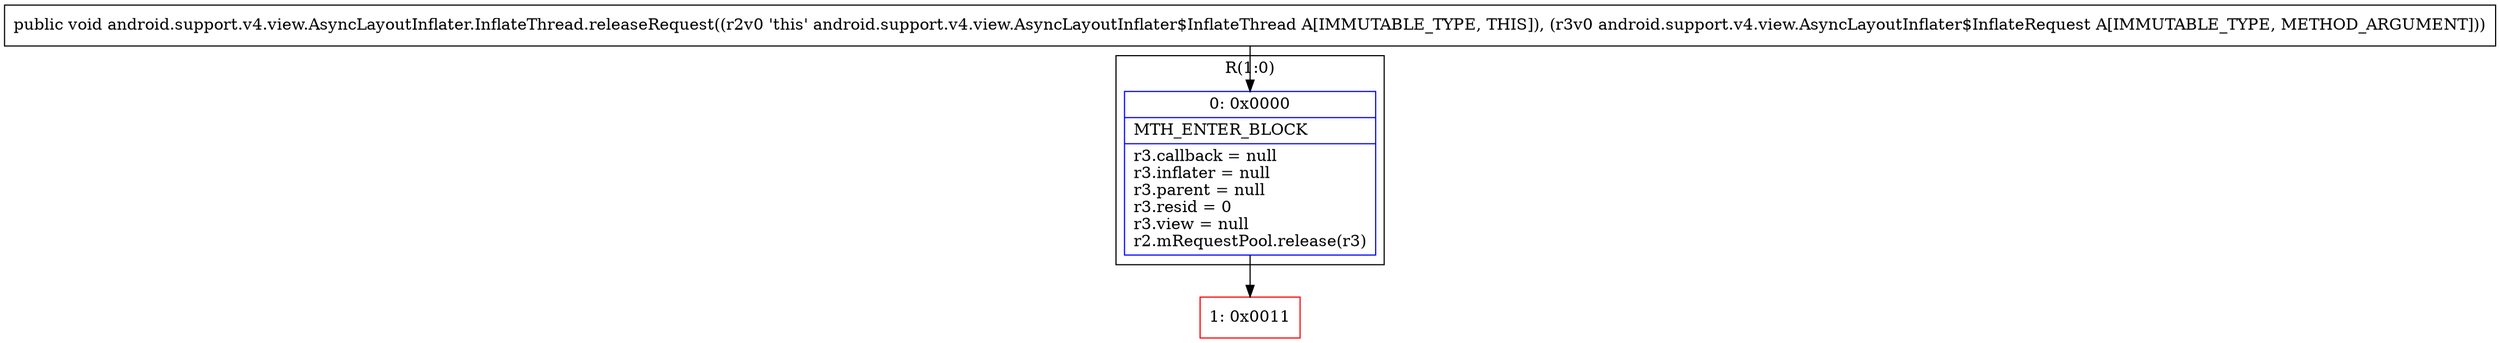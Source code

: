 digraph "CFG forandroid.support.v4.view.AsyncLayoutInflater.InflateThread.releaseRequest(Landroid\/support\/v4\/view\/AsyncLayoutInflater$InflateRequest;)V" {
subgraph cluster_Region_693805608 {
label = "R(1:0)";
node [shape=record,color=blue];
Node_0 [shape=record,label="{0\:\ 0x0000|MTH_ENTER_BLOCK\l|r3.callback = null\lr3.inflater = null\lr3.parent = null\lr3.resid = 0\lr3.view = null\lr2.mRequestPool.release(r3)\l}"];
}
Node_1 [shape=record,color=red,label="{1\:\ 0x0011}"];
MethodNode[shape=record,label="{public void android.support.v4.view.AsyncLayoutInflater.InflateThread.releaseRequest((r2v0 'this' android.support.v4.view.AsyncLayoutInflater$InflateThread A[IMMUTABLE_TYPE, THIS]), (r3v0 android.support.v4.view.AsyncLayoutInflater$InflateRequest A[IMMUTABLE_TYPE, METHOD_ARGUMENT])) }"];
MethodNode -> Node_0;
Node_0 -> Node_1;
}

